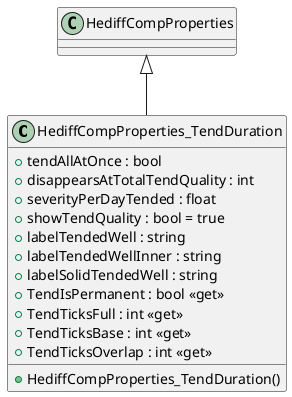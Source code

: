 @startuml
class HediffCompProperties_TendDuration {
    + tendAllAtOnce : bool
    + disappearsAtTotalTendQuality : int
    + severityPerDayTended : float
    + showTendQuality : bool = true
    + labelTendedWell : string
    + labelTendedWellInner : string
    + labelSolidTendedWell : string
    + TendIsPermanent : bool <<get>>
    + TendTicksFull : int <<get>>
    + TendTicksBase : int <<get>>
    + TendTicksOverlap : int <<get>>
    + HediffCompProperties_TendDuration()
}
HediffCompProperties <|-- HediffCompProperties_TendDuration
@enduml
